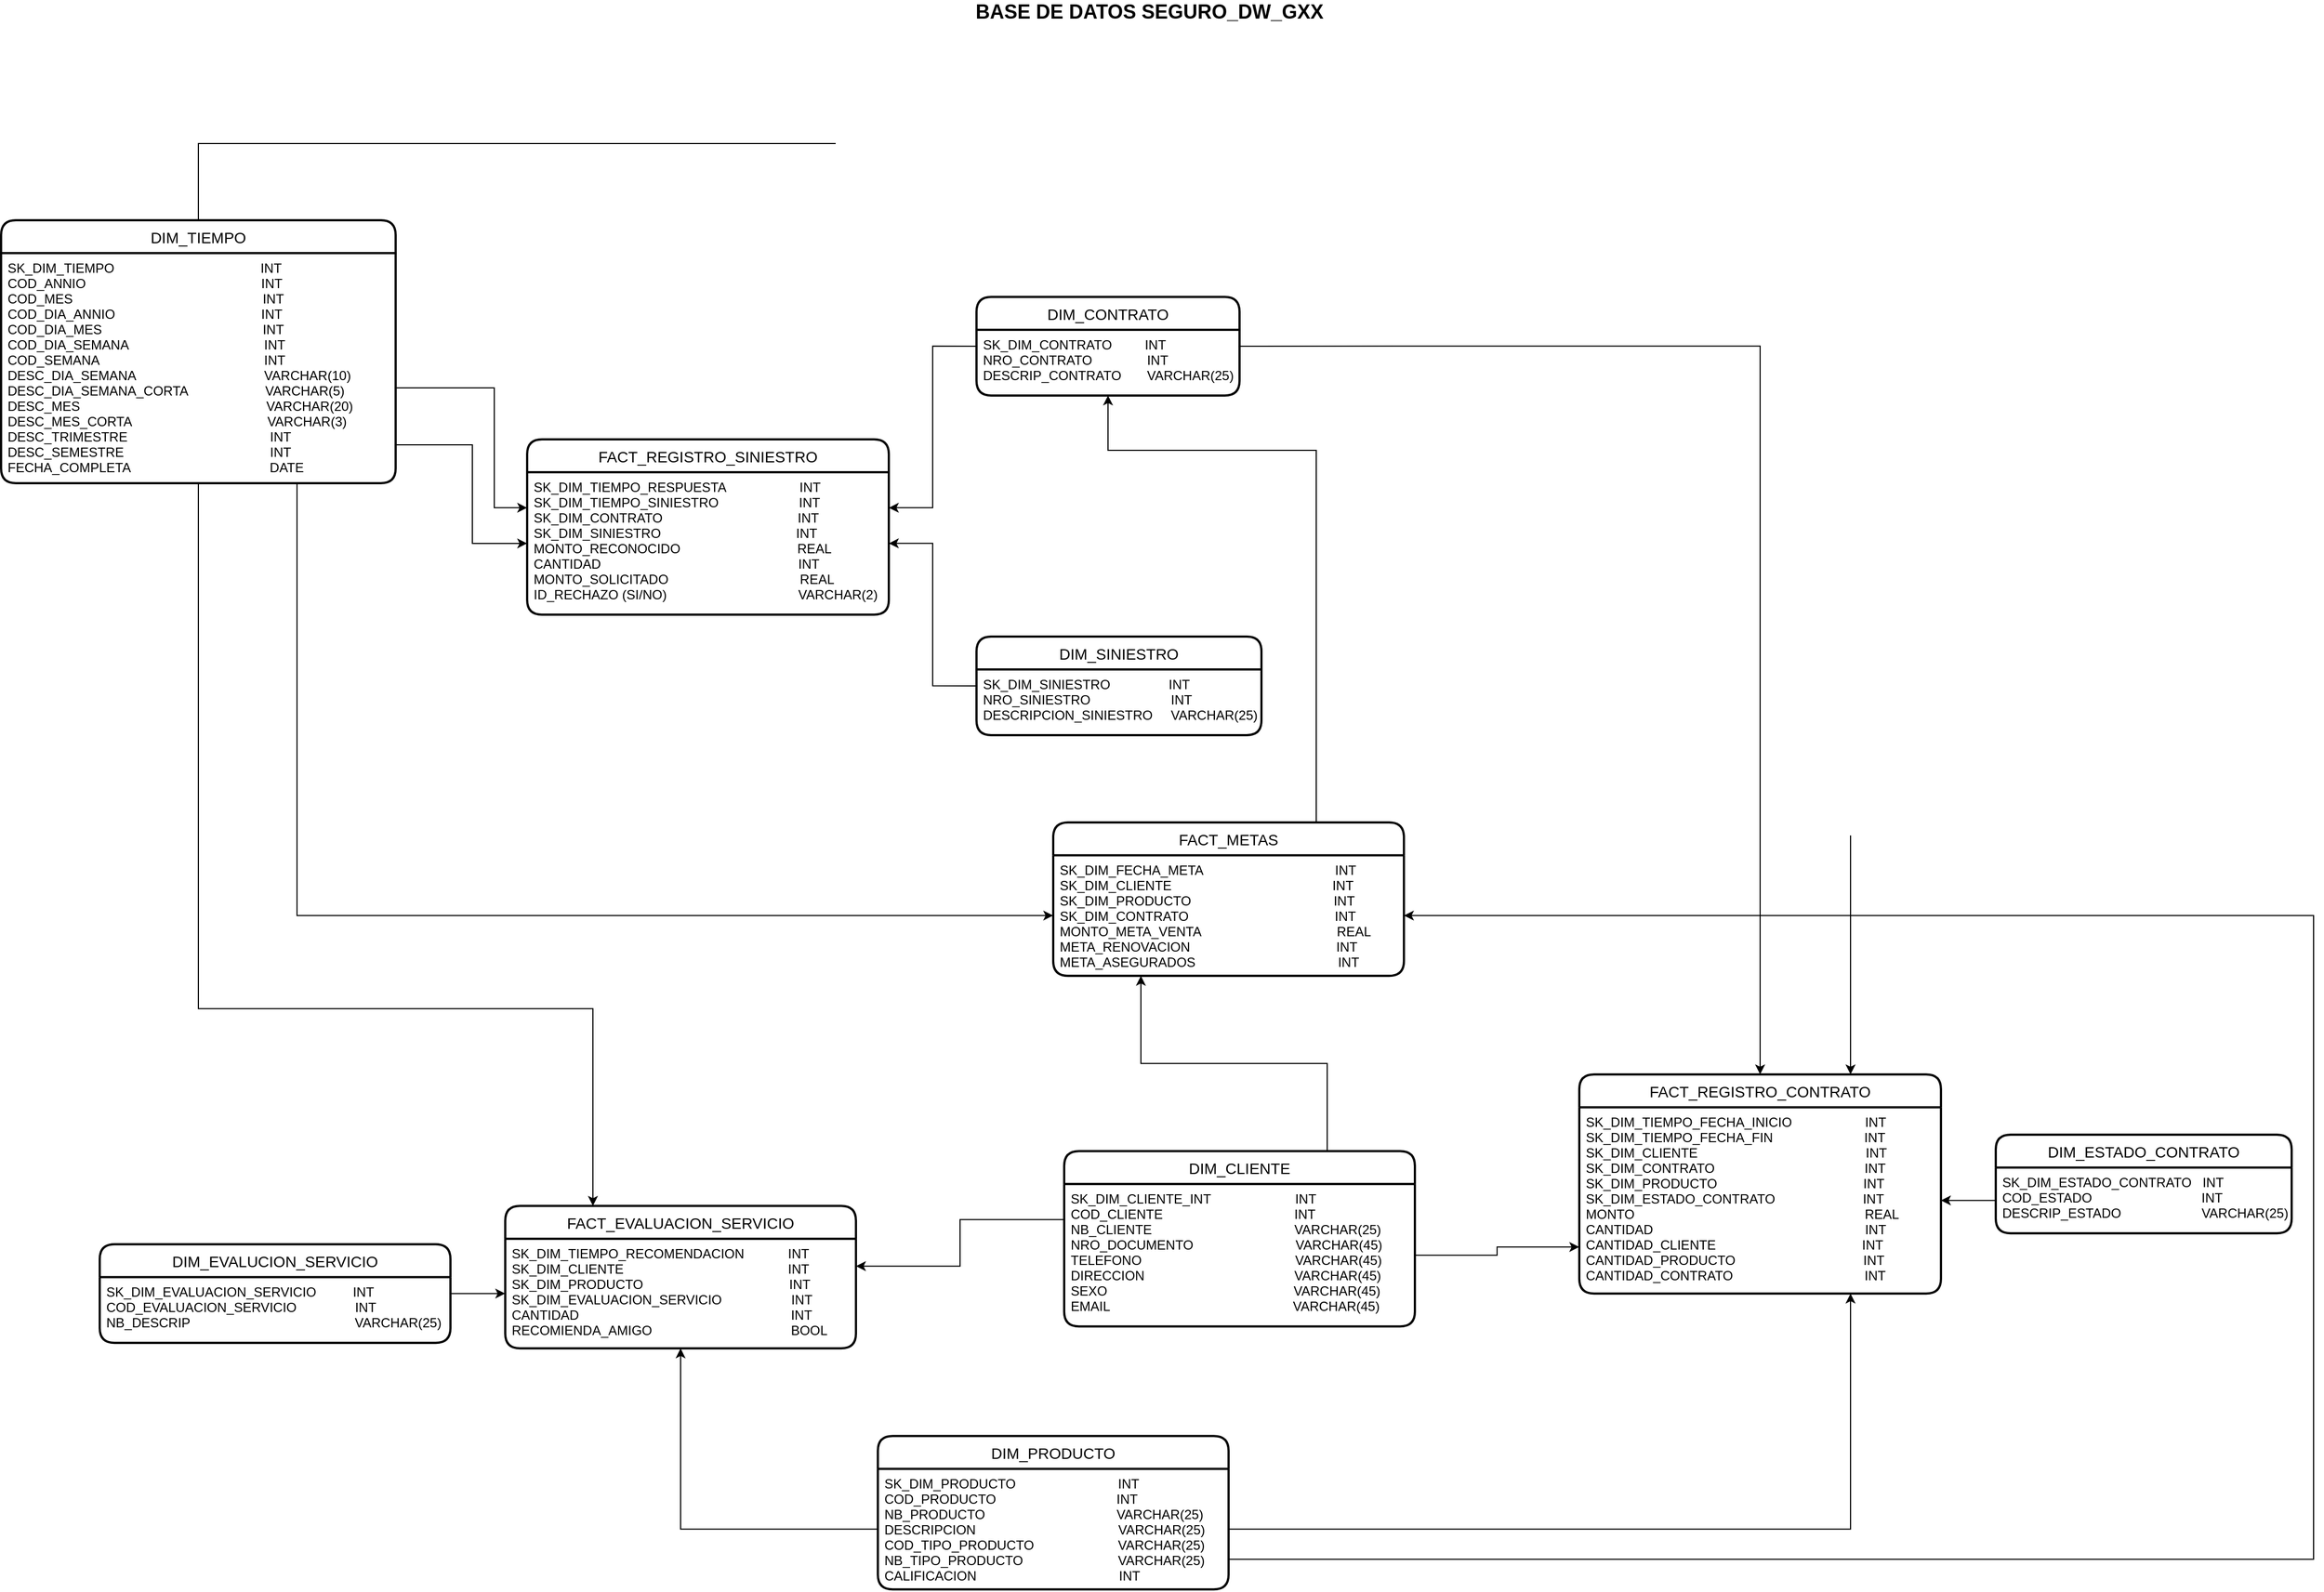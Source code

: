 <mxfile version="16.4.7" type="device"><diagram id="Tf7atwV2WTnZl-omSKym" name="Page-1"><mxGraphModel dx="3330" dy="2477" grid="1" gridSize="10" guides="1" tooltips="1" connect="1" arrows="1" fold="1" page="1" pageScale="1" pageWidth="850" pageHeight="1100" math="0" shadow="0"><root><mxCell id="0"/><mxCell id="1" parent="0"/><mxCell id="h7EprtDf-YYmRBpY4OYa-1" value="DIM_TIEMPO" style="swimlane;childLayout=stackLayout;horizontal=1;startSize=30;horizontalStack=0;rounded=1;fontSize=14;fontStyle=0;strokeWidth=2;resizeParent=0;resizeLast=1;shadow=0;dashed=0;align=center;" parent="1" vertex="1"><mxGeometry x="-620" y="-840.06" width="360" height="240" as="geometry"/></mxCell><mxCell id="h7EprtDf-YYmRBpY4OYa-2" value="SK_DIM_TIEMPO                                        INT&#10;COD_ANNIO                                                INT&#10;COD_MES                                                    INT&#10;COD_DIA_ANNIO                                        INT&#10;COD_DIA_MES                                            INT&#10;COD_DIA_SEMANA                                     INT&#10;COD_SEMANA                                             INT&#10;DESC_DIA_SEMANA                                   VARCHAR(10)&#10;DESC_DIA_SEMANA_CORTA                     VARCHAR(5)&#10;DESC_MES                                                   VARCHAR(20)&#10;DESC_MES_CORTA                                     VARCHAR(3)&#10;DESC_TRIMESTRE                                       INT&#10;DESC_SEMESTRE                                        INT&#10;FECHA_COMPLETA                                      DATE&#10;              " style="align=left;strokeColor=none;fillColor=none;spacingLeft=4;fontSize=12;verticalAlign=top;resizable=0;rotatable=0;part=1;" parent="h7EprtDf-YYmRBpY4OYa-1" vertex="1"><mxGeometry y="30" width="360" height="210" as="geometry"/></mxCell><mxCell id="h7EprtDf-YYmRBpY4OYa-3" value="FACT_REGISTRO_SINIESTRO" style="swimlane;childLayout=stackLayout;horizontal=1;startSize=30;horizontalStack=0;rounded=1;fontSize=14;fontStyle=0;strokeWidth=2;resizeParent=0;resizeLast=1;shadow=0;dashed=0;align=center;" parent="1" vertex="1"><mxGeometry x="-140" y="-640.06" width="330" height="160" as="geometry"/></mxCell><mxCell id="h7EprtDf-YYmRBpY4OYa-4" value="SK_DIM_TIEMPO_RESPUESTA                    INT&#10;SK_DIM_TIEMPO_SINIESTRO                      INT&#10;SK_DIM_CONTRATO                                     INT&#10;SK_DIM_SINIESTRO                                     INT&#10;MONTO_RECONOCIDO                                REAL&#10;CANTIDAD                                                      INT&#10;MONTO_SOLICITADO                                    REAL&#10;ID_RECHAZO (SI/NO)                                    VARCHAR(2)                    " style="align=left;strokeColor=none;fillColor=none;spacingLeft=4;fontSize=12;verticalAlign=top;resizable=0;rotatable=0;part=1;" parent="h7EprtDf-YYmRBpY4OYa-3" vertex="1"><mxGeometry y="30" width="330" height="130" as="geometry"/></mxCell><mxCell id="h7EprtDf-YYmRBpY4OYa-5" value="DIM_CONTRATO" style="swimlane;childLayout=stackLayout;horizontal=1;startSize=30;horizontalStack=0;rounded=1;fontSize=14;fontStyle=0;strokeWidth=2;resizeParent=0;resizeLast=1;shadow=0;dashed=0;align=center;" parent="1" vertex="1"><mxGeometry x="270" y="-770.06" width="240" height="90" as="geometry"/></mxCell><mxCell id="h7EprtDf-YYmRBpY4OYa-6" value="SK_DIM_CONTRATO         INT                 &#10;NRO_CONTRATO               INT&#10;DESCRIP_CONTRATO       VARCHAR(25)" style="align=left;strokeColor=none;fillColor=none;spacingLeft=4;fontSize=12;verticalAlign=top;resizable=0;rotatable=0;part=1;" parent="h7EprtDf-YYmRBpY4OYa-5" vertex="1"><mxGeometry y="30" width="240" height="60" as="geometry"/></mxCell><mxCell id="h7EprtDf-YYmRBpY4OYa-9" style="edgeStyle=orthogonalEdgeStyle;rounded=0;orthogonalLoop=1;jettySize=auto;html=1;exitX=0;exitY=0.5;exitDx=0;exitDy=0;entryX=1;entryY=0.5;entryDx=0;entryDy=0;" parent="1" source="h7EprtDf-YYmRBpY4OYa-7" target="h7EprtDf-YYmRBpY4OYa-4" edge="1"><mxGeometry relative="1" as="geometry"/></mxCell><mxCell id="h7EprtDf-YYmRBpY4OYa-7" value="DIM_SINIESTRO" style="swimlane;childLayout=stackLayout;horizontal=1;startSize=30;horizontalStack=0;rounded=1;fontSize=14;fontStyle=0;strokeWidth=2;resizeParent=0;resizeLast=1;shadow=0;dashed=0;align=center;" parent="1" vertex="1"><mxGeometry x="270" y="-460.06" width="260" height="90" as="geometry"/></mxCell><mxCell id="h7EprtDf-YYmRBpY4OYa-8" value="SK_DIM_SINIESTRO                INT&#10;NRO_SINIESTRO                      INT&#10;DESCRIPCION_SINIESTRO     VARCHAR(25)" style="align=left;strokeColor=none;fillColor=none;spacingLeft=4;fontSize=12;verticalAlign=top;resizable=0;rotatable=0;part=1;" parent="h7EprtDf-YYmRBpY4OYa-7" vertex="1"><mxGeometry y="30" width="260" height="60" as="geometry"/></mxCell><mxCell id="h7EprtDf-YYmRBpY4OYa-10" style="edgeStyle=orthogonalEdgeStyle;rounded=0;orthogonalLoop=1;jettySize=auto;html=1;exitX=0;exitY=0.25;exitDx=0;exitDy=0;entryX=1;entryY=0.25;entryDx=0;entryDy=0;" parent="1" source="h7EprtDf-YYmRBpY4OYa-6" target="h7EprtDf-YYmRBpY4OYa-4" edge="1"><mxGeometry relative="1" as="geometry"/></mxCell><mxCell id="h7EprtDf-YYmRBpY4OYa-11" style="edgeStyle=orthogonalEdgeStyle;rounded=0;orthogonalLoop=1;jettySize=auto;html=1;exitX=1;exitY=0.5;exitDx=0;exitDy=0;" parent="1" source="h7EprtDf-YYmRBpY4OYa-2" target="h7EprtDf-YYmRBpY4OYa-4" edge="1"><mxGeometry relative="1" as="geometry"><Array as="points"><mxPoint x="-190" y="-635.06"/><mxPoint x="-190" y="-545.06"/></Array></mxGeometry></mxCell><mxCell id="h7EprtDf-YYmRBpY4OYa-12" style="edgeStyle=orthogonalEdgeStyle;rounded=0;orthogonalLoop=1;jettySize=auto;html=1;exitX=1;exitY=0.25;exitDx=0;exitDy=0;entryX=0;entryY=0.25;entryDx=0;entryDy=0;" parent="1" source="h7EprtDf-YYmRBpY4OYa-2" target="h7EprtDf-YYmRBpY4OYa-4" edge="1"><mxGeometry relative="1" as="geometry"><Array as="points"><mxPoint x="-170" y="-687.06"/><mxPoint x="-170" y="-577.06"/></Array></mxGeometry></mxCell><mxCell id="h7EprtDf-YYmRBpY4OYa-15" value="FACT_EVALUACION_SERVICIO" style="swimlane;childLayout=stackLayout;horizontal=1;startSize=30;horizontalStack=0;rounded=1;fontSize=14;fontStyle=0;strokeWidth=2;resizeParent=0;resizeLast=1;shadow=0;dashed=0;align=center;" parent="1" vertex="1"><mxGeometry x="-160" y="59.61" width="320" height="130" as="geometry"/></mxCell><mxCell id="h7EprtDf-YYmRBpY4OYa-16" value="SK_DIM_TIEMPO_RECOMENDACION            INT&#10;SK_DIM_CLIENTE                                             INT&#10;SK_DIM_PRODUCTO                                        INT&#10;SK_DIM_EVALUACION_SERVICIO                   INT&#10;CANTIDAD                                                          INT&#10;RECOMIENDA_AMIGO                                      BOOL" style="align=left;strokeColor=none;fillColor=none;spacingLeft=4;fontSize=12;verticalAlign=top;resizable=0;rotatable=0;part=1;" parent="h7EprtDf-YYmRBpY4OYa-15" vertex="1"><mxGeometry y="30" width="320" height="100" as="geometry"/></mxCell><mxCell id="h7EprtDf-YYmRBpY4OYa-17" style="edgeStyle=orthogonalEdgeStyle;rounded=0;orthogonalLoop=1;jettySize=auto;html=1;entryX=0.25;entryY=0;entryDx=0;entryDy=0;exitX=0.5;exitY=1;exitDx=0;exitDy=0;" parent="1" source="h7EprtDf-YYmRBpY4OYa-2" target="h7EprtDf-YYmRBpY4OYa-15" edge="1"><mxGeometry relative="1" as="geometry"><Array as="points"><mxPoint x="-440" y="-120.39"/><mxPoint x="-80" y="-120.39"/></Array></mxGeometry></mxCell><mxCell id="h7EprtDf-YYmRBpY4OYa-20" style="edgeStyle=orthogonalEdgeStyle;rounded=0;orthogonalLoop=1;jettySize=auto;html=1;entryX=0;entryY=0.5;entryDx=0;entryDy=0;" parent="1" source="h7EprtDf-YYmRBpY4OYa-18" target="h7EprtDf-YYmRBpY4OYa-16" edge="1"><mxGeometry relative="1" as="geometry"/></mxCell><mxCell id="h7EprtDf-YYmRBpY4OYa-18" value="DIM_EVALUCION_SERVICIO" style="swimlane;childLayout=stackLayout;horizontal=1;startSize=30;horizontalStack=0;rounded=1;fontSize=14;fontStyle=0;strokeWidth=2;resizeParent=0;resizeLast=1;shadow=0;dashed=0;align=center;" parent="1" vertex="1"><mxGeometry x="-530" y="94.61" width="320" height="90" as="geometry"/></mxCell><mxCell id="h7EprtDf-YYmRBpY4OYa-19" value="SK_DIM_EVALUACION_SERVICIO          INT&#10;COD_EVALUACION_SERVICIO                INT&#10;NB_DESCRIP                                             VARCHAR(25)" style="align=left;strokeColor=none;fillColor=none;spacingLeft=4;fontSize=12;verticalAlign=top;resizable=0;rotatable=0;part=1;" parent="h7EprtDf-YYmRBpY4OYa-18" vertex="1"><mxGeometry y="30" width="320" height="60" as="geometry"/></mxCell><mxCell id="h7EprtDf-YYmRBpY4OYa-49" style="edgeStyle=orthogonalEdgeStyle;rounded=0;orthogonalLoop=1;jettySize=auto;html=1;exitX=0.75;exitY=0;exitDx=0;exitDy=0;entryX=0.25;entryY=1;entryDx=0;entryDy=0;" parent="1" source="h7EprtDf-YYmRBpY4OYa-21" target="h7EprtDf-YYmRBpY4OYa-44" edge="1"><mxGeometry relative="1" as="geometry"/></mxCell><mxCell id="h7EprtDf-YYmRBpY4OYa-21" value="DIM_CLIENTE" style="swimlane;childLayout=stackLayout;horizontal=1;startSize=30;horizontalStack=0;rounded=1;fontSize=14;fontStyle=0;strokeWidth=2;resizeParent=0;resizeLast=1;shadow=0;dashed=0;align=center;" parent="1" vertex="1"><mxGeometry x="350" y="9.61" width="320" height="160" as="geometry"/></mxCell><mxCell id="h7EprtDf-YYmRBpY4OYa-22" value="SK_DIM_CLIENTE_INT                       INT&#10;COD_CLIENTE                                    INT&#10;NB_CLIENTE                                       VARCHAR(25)&#10;NRO_DOCUMENTO                            VARCHAR(45)&#10;TELEFONO                                          VARCHAR(45)&#10;DIRECCION                                         VARCHAR(45)&#10;SEXO                                                   VARCHAR(45)&#10;EMAIL                                                  VARCHAR(45)" style="align=left;strokeColor=none;fillColor=none;spacingLeft=4;fontSize=12;verticalAlign=top;resizable=0;rotatable=0;part=1;" parent="h7EprtDf-YYmRBpY4OYa-21" vertex="1"><mxGeometry y="30" width="320" height="130" as="geometry"/></mxCell><mxCell id="h7EprtDf-YYmRBpY4OYa-23" value="DIM_PRODUCTO" style="swimlane;childLayout=stackLayout;horizontal=1;startSize=30;horizontalStack=0;rounded=1;fontSize=14;fontStyle=0;strokeWidth=2;resizeParent=0;resizeLast=1;shadow=0;dashed=0;align=center;" parent="1" vertex="1"><mxGeometry x="180" y="269.61" width="320" height="140" as="geometry"/></mxCell><mxCell id="h7EprtDf-YYmRBpY4OYa-24" value="SK_DIM_PRODUCTO                            INT&#10;COD_PRODUCTO                                 INT&#10;NB_PRODUCTO                                    VARCHAR(25)&#10;DESCRIPCION                                       VARCHAR(25)&#10;COD_TIPO_PRODUCTO                       VARCHAR(25)&#10;NB_TIPO_PRODUCTO                          VARCHAR(25)&#10;CALIFICACION                                       INT" style="align=left;strokeColor=none;fillColor=none;spacingLeft=4;fontSize=12;verticalAlign=top;resizable=0;rotatable=0;part=1;" parent="h7EprtDf-YYmRBpY4OYa-23" vertex="1"><mxGeometry y="30" width="320" height="110" as="geometry"/></mxCell><mxCell id="h7EprtDf-YYmRBpY4OYa-25" style="edgeStyle=orthogonalEdgeStyle;rounded=0;orthogonalLoop=1;jettySize=auto;html=1;exitX=0;exitY=0.25;exitDx=0;exitDy=0;entryX=1;entryY=0.25;entryDx=0;entryDy=0;" parent="1" source="h7EprtDf-YYmRBpY4OYa-22" target="h7EprtDf-YYmRBpY4OYa-16" edge="1"><mxGeometry relative="1" as="geometry"/></mxCell><mxCell id="h7EprtDf-YYmRBpY4OYa-30" value="FACT_REGISTRO_CONTRATO" style="swimlane;childLayout=stackLayout;horizontal=1;startSize=30;horizontalStack=0;rounded=1;fontSize=14;fontStyle=0;strokeWidth=2;resizeParent=0;resizeLast=1;shadow=0;dashed=0;align=center;" parent="1" vertex="1"><mxGeometry x="820" y="-60.39" width="330" height="200" as="geometry"/></mxCell><mxCell id="h7EprtDf-YYmRBpY4OYa-31" value="SK_DIM_TIEMPO_FECHA_INICIO                    INT&#10;SK_DIM_TIEMPO_FECHA_FIN                         INT&#10;SK_DIM_CLIENTE                                              INT&#10;SK_DIM_CONTRATO                                         INT&#10;SK_DIM_PRODUCTO                                        INT&#10;SK_DIM_ESTADO_CONTRATO                        INT&#10;MONTO                                                               REAL&#10;CANTIDAD                                                          INT&#10;CANTIDAD_CLIENTE                                        INT&#10;CANTIDAD_PRODUCTO                                   INT&#10;CANTIDAD_CONTRATO                                    INT" style="align=left;strokeColor=none;fillColor=none;spacingLeft=4;fontSize=12;verticalAlign=top;resizable=0;rotatable=0;part=1;" parent="h7EprtDf-YYmRBpY4OYa-30" vertex="1"><mxGeometry y="30" width="330" height="170" as="geometry"/></mxCell><mxCell id="h7EprtDf-YYmRBpY4OYa-34" value="DIM_ESTADO_CONTRATO" style="swimlane;childLayout=stackLayout;horizontal=1;startSize=30;horizontalStack=0;rounded=1;fontSize=14;fontStyle=0;strokeWidth=2;resizeParent=0;resizeLast=1;shadow=0;dashed=0;align=center;" parent="1" vertex="1"><mxGeometry x="1200" y="-5.39" width="270" height="90" as="geometry"/></mxCell><mxCell id="h7EprtDf-YYmRBpY4OYa-35" value="SK_DIM_ESTADO_CONTRATO   INT&#10;COD_ESTADO                              INT&#10;DESCRIP_ESTADO                      VARCHAR(25)" style="align=left;strokeColor=none;fillColor=none;spacingLeft=4;fontSize=12;verticalAlign=top;resizable=0;rotatable=0;part=1;" parent="h7EprtDf-YYmRBpY4OYa-34" vertex="1"><mxGeometry y="30" width="270" height="60" as="geometry"/></mxCell><mxCell id="h7EprtDf-YYmRBpY4OYa-37" style="edgeStyle=orthogonalEdgeStyle;rounded=0;orthogonalLoop=1;jettySize=auto;html=1;entryX=1;entryY=0.5;entryDx=0;entryDy=0;" parent="1" source="h7EprtDf-YYmRBpY4OYa-35" target="h7EprtDf-YYmRBpY4OYa-31" edge="1"><mxGeometry relative="1" as="geometry"/></mxCell><mxCell id="h7EprtDf-YYmRBpY4OYa-41" style="edgeStyle=orthogonalEdgeStyle;rounded=0;orthogonalLoop=1;jettySize=auto;html=1;exitX=1;exitY=0.5;exitDx=0;exitDy=0;entryX=0;entryY=0.75;entryDx=0;entryDy=0;" parent="1" source="h7EprtDf-YYmRBpY4OYa-22" target="h7EprtDf-YYmRBpY4OYa-31" edge="1"><mxGeometry relative="1" as="geometry"/></mxCell><mxCell id="h7EprtDf-YYmRBpY4OYa-42" style="edgeStyle=orthogonalEdgeStyle;rounded=0;orthogonalLoop=1;jettySize=auto;html=1;exitX=1;exitY=0.25;exitDx=0;exitDy=0;entryX=0.5;entryY=0;entryDx=0;entryDy=0;" parent="1" source="h7EprtDf-YYmRBpY4OYa-6" target="h7EprtDf-YYmRBpY4OYa-30" edge="1"><mxGeometry relative="1" as="geometry"/></mxCell><mxCell id="h7EprtDf-YYmRBpY4OYa-58" style="edgeStyle=orthogonalEdgeStyle;rounded=0;orthogonalLoop=1;jettySize=auto;html=1;exitX=0.75;exitY=0;exitDx=0;exitDy=0;" parent="1" source="h7EprtDf-YYmRBpY4OYa-43" target="h7EprtDf-YYmRBpY4OYa-6" edge="1"><mxGeometry relative="1" as="geometry"><Array as="points"><mxPoint x="580" y="-630.06"/><mxPoint x="390" y="-630.06"/></Array></mxGeometry></mxCell><mxCell id="h7EprtDf-YYmRBpY4OYa-43" value="FACT_METAS" style="swimlane;childLayout=stackLayout;horizontal=1;startSize=30;horizontalStack=0;rounded=1;fontSize=14;fontStyle=0;strokeWidth=2;resizeParent=0;resizeLast=1;shadow=0;dashed=0;align=center;" parent="1" vertex="1"><mxGeometry x="340" y="-290.39" width="320" height="140" as="geometry"/></mxCell><mxCell id="h7EprtDf-YYmRBpY4OYa-44" value="SK_DIM_FECHA_META                                    INT&#10;SK_DIM_CLIENTE                                            INT&#10;SK_DIM_PRODUCTO                                       INT&#10;SK_DIM_CONTRATO                                        INT&#10;MONTO_META_VENTA                                     REAL&#10;META_RENOVACION                                        INT&#10;META_ASEGURADOS                                       INT " style="align=left;strokeColor=none;fillColor=none;spacingLeft=4;fontSize=12;verticalAlign=top;resizable=0;rotatable=0;part=1;" parent="h7EprtDf-YYmRBpY4OYa-43" vertex="1"><mxGeometry y="30" width="320" height="110" as="geometry"/></mxCell><mxCell id="h7EprtDf-YYmRBpY4OYa-45" style="edgeStyle=orthogonalEdgeStyle;rounded=0;orthogonalLoop=1;jettySize=auto;html=1;exitX=0.75;exitY=1;exitDx=0;exitDy=0;entryX=0;entryY=0.5;entryDx=0;entryDy=0;" parent="1" source="h7EprtDf-YYmRBpY4OYa-2" target="h7EprtDf-YYmRBpY4OYa-44" edge="1"><mxGeometry relative="1" as="geometry"/></mxCell><mxCell id="h7EprtDf-YYmRBpY4OYa-52" style="edgeStyle=orthogonalEdgeStyle;rounded=0;orthogonalLoop=1;jettySize=auto;html=1;entryX=0.75;entryY=0;entryDx=0;entryDy=0;exitX=0.5;exitY=0;exitDx=0;exitDy=0;" parent="1" source="h7EprtDf-YYmRBpY4OYa-1" target="h7EprtDf-YYmRBpY4OYa-30" edge="1"><mxGeometry relative="1" as="geometry"><Array as="points"><mxPoint x="-440" y="-910.06"/><mxPoint x="1068" y="-910.06"/></Array></mxGeometry></mxCell><mxCell id="h7EprtDf-YYmRBpY4OYa-53" style="edgeStyle=orthogonalEdgeStyle;rounded=0;orthogonalLoop=1;jettySize=auto;html=1;exitX=0;exitY=0.5;exitDx=0;exitDy=0;entryX=0.5;entryY=1;entryDx=0;entryDy=0;" parent="1" source="h7EprtDf-YYmRBpY4OYa-24" target="h7EprtDf-YYmRBpY4OYa-16" edge="1"><mxGeometry relative="1" as="geometry"/></mxCell><mxCell id="h7EprtDf-YYmRBpY4OYa-54" style="edgeStyle=orthogonalEdgeStyle;rounded=0;orthogonalLoop=1;jettySize=auto;html=1;exitX=1;exitY=0.5;exitDx=0;exitDy=0;entryX=0.75;entryY=1;entryDx=0;entryDy=0;" parent="1" source="h7EprtDf-YYmRBpY4OYa-24" target="h7EprtDf-YYmRBpY4OYa-31" edge="1"><mxGeometry relative="1" as="geometry"/></mxCell><mxCell id="h7EprtDf-YYmRBpY4OYa-55" style="edgeStyle=orthogonalEdgeStyle;rounded=0;orthogonalLoop=1;jettySize=auto;html=1;exitX=1;exitY=0.75;exitDx=0;exitDy=0;entryX=1;entryY=0.5;entryDx=0;entryDy=0;" parent="1" source="h7EprtDf-YYmRBpY4OYa-24" target="h7EprtDf-YYmRBpY4OYa-44" edge="1"><mxGeometry relative="1" as="geometry"><Array as="points"><mxPoint x="1490" y="381.94"/><mxPoint x="1490" y="-205.06"/></Array></mxGeometry></mxCell><mxCell id="R7Kb-pZwO6ZxlKA1xAbT-1" value="&lt;b&gt;&lt;font style=&quot;font-size: 18px&quot;&gt;&amp;nbsp;BASE DE DATOS SEGURO_DW_GXX&lt;/font&gt;&lt;/b&gt;" style="text;html=1;align=center;verticalAlign=middle;resizable=0;points=[];autosize=1;strokeColor=none;fillColor=none;" vertex="1" parent="1"><mxGeometry x="255" y="-1040" width="340" height="20" as="geometry"/></mxCell></root></mxGraphModel></diagram></mxfile>
